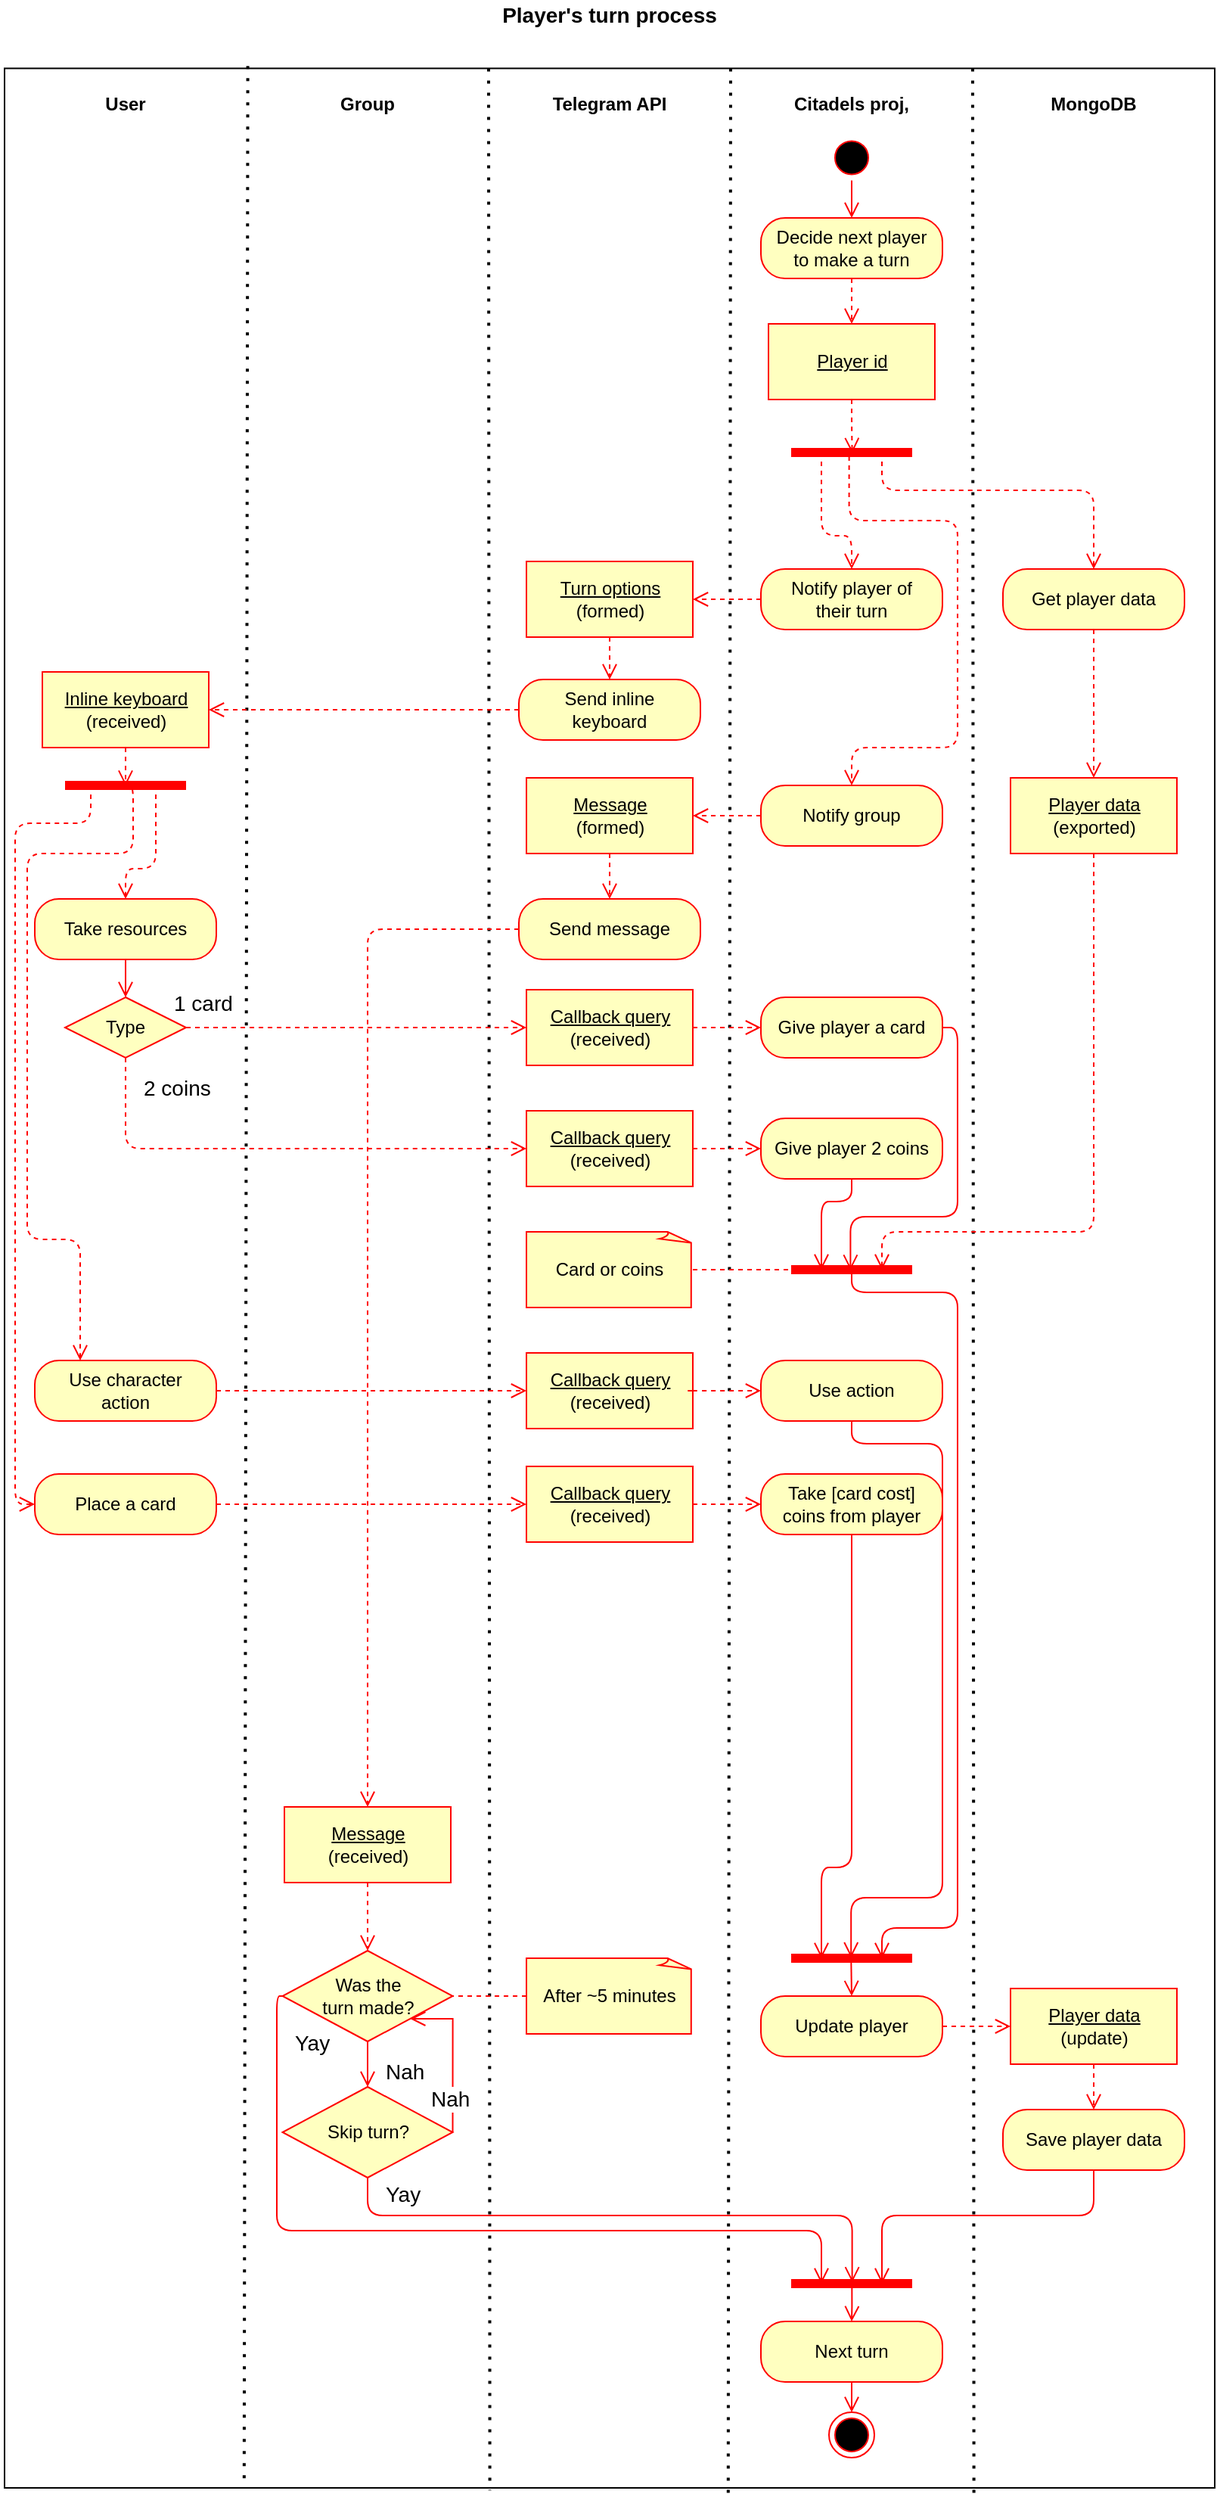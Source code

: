 <mxfile version="15.4.0" type="device"><diagram id="XYn8GyamFebdNLBhEeuZ" name="Page-1"><mxGraphModel dx="1221" dy="714" grid="1" gridSize="10" guides="1" tooltips="1" connect="1" arrows="1" fold="1" page="1" pageScale="1" pageWidth="850" pageHeight="1100" math="0" shadow="0"><root><mxCell id="0"/><mxCell id="1" parent="0"/><mxCell id="4CQZtMKLcSSLUndSGBCx-1" value="" style="rounded=0;whiteSpace=wrap;html=1;fillColor=none;" parent="1" vertex="1"><mxGeometry x="40" y="71.19" width="800" height="1598.81" as="geometry"/></mxCell><mxCell id="4CQZtMKLcSSLUndSGBCx-2" value="User" style="text;html=1;strokeColor=none;fillColor=none;align=center;verticalAlign=middle;whiteSpace=wrap;rounded=0;fontStyle=1" parent="1" vertex="1"><mxGeometry x="100" y="85.19" width="40" height="20" as="geometry"/></mxCell><mxCell id="4CQZtMKLcSSLUndSGBCx-3" value="Telegram API" style="text;html=1;strokeColor=none;fillColor=none;align=center;verticalAlign=middle;whiteSpace=wrap;rounded=0;fontStyle=1" parent="1" vertex="1"><mxGeometry x="390" y="85.19" width="100" height="20" as="geometry"/></mxCell><mxCell id="4CQZtMKLcSSLUndSGBCx-4" value="Citadels proj," style="text;html=1;strokeColor=none;fillColor=none;align=center;verticalAlign=middle;whiteSpace=wrap;rounded=0;fontStyle=1" parent="1" vertex="1"><mxGeometry x="550" y="85.19" width="100" height="20" as="geometry"/></mxCell><mxCell id="4CQZtMKLcSSLUndSGBCx-6" value="MongoDB" style="text;html=1;strokeColor=none;fillColor=none;align=center;verticalAlign=middle;whiteSpace=wrap;rounded=0;fontStyle=1" parent="1" vertex="1"><mxGeometry x="710" y="85.19" width="100" height="20" as="geometry"/></mxCell><mxCell id="4CQZtMKLcSSLUndSGBCx-19" value="" style="edgeStyle=orthogonalEdgeStyle;html=1;verticalAlign=bottom;endArrow=open;endSize=8;strokeColor=#ff0000;dashed=1;exitX=0.25;exitY=0.5;exitDx=0;exitDy=0;exitPerimeter=0;entryX=0.5;entryY=0;entryDx=0;entryDy=0;" parent="1" source="g_iCxPZqzNfZa68autfk-7" target="g_iCxPZqzNfZa68autfk-13" edge="1"><mxGeometry relative="1" as="geometry"><mxPoint x="599.68" y="387.5" as="targetPoint"/><Array as="points"><mxPoint x="580" y="380"/><mxPoint x="600" y="380"/></Array><mxPoint x="500" y="517.8" as="sourcePoint"/></mxGeometry></mxCell><mxCell id="4CQZtMKLcSSLUndSGBCx-7" value="" style="endArrow=none;dashed=1;html=1;dashPattern=1 3;strokeWidth=2;exitX=0.25;exitY=0;exitDx=0;exitDy=0;entryX=0.401;entryY=1.001;entryDx=0;entryDy=0;entryPerimeter=0;" parent="1" target="4CQZtMKLcSSLUndSGBCx-1" edge="1"><mxGeometry x="40" y="71.19" width="50" height="50" as="geometry"><mxPoint x="360.0" y="71.19" as="sourcePoint"/><mxPoint x="360" y="811.19" as="targetPoint"/></mxGeometry></mxCell><mxCell id="4CQZtMKLcSSLUndSGBCx-8" value="" style="endArrow=none;dashed=1;html=1;dashPattern=1 3;strokeWidth=2;exitX=0.5;exitY=0;exitDx=0;exitDy=0;entryX=0.598;entryY=1.002;entryDx=0;entryDy=0;entryPerimeter=0;" parent="1" target="4CQZtMKLcSSLUndSGBCx-1" edge="1"><mxGeometry x="40" y="71.19" width="50" height="50" as="geometry"><mxPoint x="520" y="71.19" as="sourcePoint"/><mxPoint x="520" y="811.19" as="targetPoint"/></mxGeometry></mxCell><mxCell id="4CQZtMKLcSSLUndSGBCx-9" value="" style="endArrow=none;dashed=1;html=1;dashPattern=1 3;strokeWidth=2;exitX=0.75;exitY=0;exitDx=0;exitDy=0;entryX=0.801;entryY=1.003;entryDx=0;entryDy=0;entryPerimeter=0;" parent="1" target="4CQZtMKLcSSLUndSGBCx-1" edge="1"><mxGeometry x="40" y="71.19" width="50" height="50" as="geometry"><mxPoint x="680" y="71.19" as="sourcePoint"/><mxPoint x="680" y="811.19" as="targetPoint"/></mxGeometry></mxCell><mxCell id="vP5M7XU3oPV4pcu7rKD7-60" value="" style="endArrow=none;dashed=1;html=1;dashPattern=1 3;strokeWidth=2;exitX=0.201;exitY=-0.001;exitDx=0;exitDy=0;exitPerimeter=0;entryX=0.198;entryY=1;entryDx=0;entryDy=0;entryPerimeter=0;" parent="1" source="4CQZtMKLcSSLUndSGBCx-1" target="4CQZtMKLcSSLUndSGBCx-1" edge="1"><mxGeometry x="-440" y="71.19" width="50" height="50" as="geometry"><mxPoint x="200" y="71.19" as="sourcePoint"/><mxPoint x="201" y="811.19" as="targetPoint"/></mxGeometry></mxCell><mxCell id="vP5M7XU3oPV4pcu7rKD7-61" value="Group" style="text;html=1;strokeColor=none;fillColor=none;align=center;verticalAlign=middle;whiteSpace=wrap;rounded=0;fontStyle=1" parent="1" vertex="1"><mxGeometry x="260" y="85.19" width="40" height="20" as="geometry"/></mxCell><mxCell id="vP5M7XU3oPV4pcu7rKD7-62" value="" style="ellipse;html=1;shape=startState;fillColor=#000000;strokeColor=#ff0000;" parent="1" vertex="1"><mxGeometry x="585" y="115.19" width="30" height="30" as="geometry"/></mxCell><mxCell id="vP5M7XU3oPV4pcu7rKD7-63" value="" style="edgeStyle=orthogonalEdgeStyle;html=1;verticalAlign=bottom;endArrow=open;endSize=8;strokeColor=#ff0000;entryX=0.5;entryY=0;entryDx=0;entryDy=0;" parent="1" source="vP5M7XU3oPV4pcu7rKD7-62" target="g_iCxPZqzNfZa68autfk-2" edge="1"><mxGeometry relative="1" as="geometry"><mxPoint x="600" y="180" as="targetPoint"/></mxGeometry></mxCell><mxCell id="vP5M7XU3oPV4pcu7rKD7-69" value="" style="edgeStyle=orthogonalEdgeStyle;html=1;verticalAlign=bottom;endArrow=open;endSize=8;strokeColor=#ff0000;exitX=0.75;exitY=0.5;exitDx=0;exitDy=0;dashed=1;exitPerimeter=0;entryX=0.5;entryY=0;entryDx=0;entryDy=0;" parent="1" source="g_iCxPZqzNfZa68autfk-7" target="g_iCxPZqzNfZa68autfk-10" edge="1"><mxGeometry relative="1" as="geometry"><mxPoint x="760" y="520" as="targetPoint"/><mxPoint x="350" y="399" as="sourcePoint"/><Array as="points"><mxPoint x="620" y="350"/><mxPoint x="760" y="350"/></Array></mxGeometry></mxCell><mxCell id="vP5M7XU3oPV4pcu7rKD7-101" value="&lt;u&gt;Turn options&lt;/u&gt;&lt;br&gt;(formed)" style="html=1;fillColor=#FFFFC0;strokeColor=#FF0000;" parent="1" vertex="1"><mxGeometry x="385" y="397" width="110" height="50" as="geometry"/></mxCell><mxCell id="vP5M7XU3oPV4pcu7rKD7-102" value="" style="edgeStyle=orthogonalEdgeStyle;html=1;verticalAlign=bottom;endArrow=open;endSize=8;strokeColor=#ff0000;dashed=1;exitX=0.5;exitY=1;exitDx=0;exitDy=0;entryX=0.5;entryY=0;entryDx=0;entryDy=0;" parent="1" source="vP5M7XU3oPV4pcu7rKD7-101" target="g_iCxPZqzNfZa68autfk-20" edge="1"><mxGeometry relative="1" as="geometry"><mxPoint x="440" y="480" as="targetPoint"/><mxPoint x="190" y="554" as="sourcePoint"/></mxGeometry></mxCell><mxCell id="g_iCxPZqzNfZa68autfk-1" value="Player's turn process" style="text;html=1;strokeColor=none;fillColor=none;align=center;verticalAlign=middle;whiteSpace=wrap;rounded=0;fontStyle=1;fontSize=14;" vertex="1" parent="1"><mxGeometry x="345" y="26" width="190" height="20" as="geometry"/></mxCell><mxCell id="g_iCxPZqzNfZa68autfk-2" value="Decide next player&lt;br&gt;to make a turn" style="rounded=1;whiteSpace=wrap;html=1;arcSize=40;fontColor=#000000;fillColor=#ffffc0;strokeColor=#ff0000;" vertex="1" parent="1"><mxGeometry x="540" y="170" width="120" height="40" as="geometry"/></mxCell><mxCell id="g_iCxPZqzNfZa68autfk-4" value="&lt;u&gt;Player id&lt;/u&gt;" style="html=1;fillColor=#FFFFC0;strokeColor=#FF0000;" vertex="1" parent="1"><mxGeometry x="545" y="240.0" width="110" height="50" as="geometry"/></mxCell><mxCell id="g_iCxPZqzNfZa68autfk-5" value="" style="edgeStyle=orthogonalEdgeStyle;html=1;verticalAlign=bottom;endArrow=open;endSize=8;strokeColor=#ff0000;dashed=1;exitX=0.5;exitY=1;exitDx=0;exitDy=0;entryX=0.5;entryY=0;entryDx=0;entryDy=0;" edge="1" parent="1" source="g_iCxPZqzNfZa68autfk-2" target="g_iCxPZqzNfZa68autfk-4"><mxGeometry relative="1" as="geometry"><mxPoint x="600" y="250" as="targetPoint"/><mxPoint x="450" y="482" as="sourcePoint"/></mxGeometry></mxCell><mxCell id="g_iCxPZqzNfZa68autfk-7" value="" style="shape=line;html=1;strokeWidth=6;strokeColor=#ff0000;" vertex="1" parent="1"><mxGeometry x="560" y="320" width="80" height="10" as="geometry"/></mxCell><mxCell id="g_iCxPZqzNfZa68autfk-8" value="" style="edgeStyle=orthogonalEdgeStyle;html=1;verticalAlign=bottom;endArrow=none;endSize=8;strokeColor=#ff0000;dashed=1;exitX=0.5;exitY=1;exitDx=0;exitDy=0;" edge="1" parent="1" source="g_iCxPZqzNfZa68autfk-4"><mxGeometry relative="1" as="geometry"><mxPoint x="600" y="300" as="targetPoint"/><mxPoint x="600" y="300" as="sourcePoint"/><Array as="points"/></mxGeometry></mxCell><mxCell id="g_iCxPZqzNfZa68autfk-9" value="" style="edgeStyle=orthogonalEdgeStyle;html=1;verticalAlign=bottom;endArrow=open;endSize=8;strokeColor=#ff0000;exitX=0.5;exitY=1;exitDx=0;exitDy=0;dashed=1;entryX=0.504;entryY=0.55;entryDx=0;entryDy=0;entryPerimeter=0;" edge="1" parent="1" source="g_iCxPZqzNfZa68autfk-4" target="g_iCxPZqzNfZa68autfk-7"><mxGeometry relative="1" as="geometry"><mxPoint x="600" y="330" as="targetPoint"/><mxPoint x="510" y="390" as="sourcePoint"/><Array as="points"/></mxGeometry></mxCell><mxCell id="g_iCxPZqzNfZa68autfk-10" value="Get player data" style="rounded=1;whiteSpace=wrap;html=1;arcSize=40;fontColor=#000000;fillColor=#ffffc0;strokeColor=#ff0000;" vertex="1" parent="1"><mxGeometry x="700" y="402" width="120" height="40" as="geometry"/></mxCell><mxCell id="g_iCxPZqzNfZa68autfk-11" value="&lt;u&gt;Player data&lt;/u&gt;&lt;br&gt;(exported)" style="html=1;fillColor=#FFFFC0;strokeColor=#FF0000;" vertex="1" parent="1"><mxGeometry x="705" y="540" width="110" height="50" as="geometry"/></mxCell><mxCell id="g_iCxPZqzNfZa68autfk-12" value="" style="edgeStyle=orthogonalEdgeStyle;html=1;verticalAlign=bottom;endArrow=open;endSize=8;strokeColor=#ff0000;entryX=0.5;entryY=0;entryDx=0;entryDy=0;exitX=0.5;exitY=1;exitDx=0;exitDy=0;dashed=1;" edge="1" parent="1" source="g_iCxPZqzNfZa68autfk-10" target="g_iCxPZqzNfZa68autfk-11"><mxGeometry relative="1" as="geometry"><mxPoint x="710" y="370" as="targetPoint"/><mxPoint x="630" y="345" as="sourcePoint"/><Array as="points"/></mxGeometry></mxCell><mxCell id="g_iCxPZqzNfZa68autfk-13" value="&lt;span&gt;Notify player of&lt;/span&gt;&lt;br&gt;&lt;span&gt;their turn&lt;/span&gt;" style="rounded=1;whiteSpace=wrap;html=1;arcSize=40;fontColor=#000000;fillColor=#ffffc0;strokeColor=#ff0000;" vertex="1" parent="1"><mxGeometry x="540" y="402" width="120" height="40" as="geometry"/></mxCell><mxCell id="g_iCxPZqzNfZa68autfk-16" value="" style="edgeStyle=orthogonalEdgeStyle;html=1;verticalAlign=bottom;endArrow=open;endSize=8;strokeColor=#ff0000;entryX=0.5;entryY=0;entryDx=0;entryDy=0;exitX=0.479;exitY=0.75;exitDx=0;exitDy=0;dashed=1;exitPerimeter=0;" edge="1" parent="1" source="g_iCxPZqzNfZa68autfk-7" target="g_iCxPZqzNfZa68autfk-18"><mxGeometry relative="1" as="geometry"><mxPoint x="700" y="470.0" as="targetPoint"/><mxPoint x="620" y="385.0" as="sourcePoint"/><Array as="points"><mxPoint x="598" y="370"/><mxPoint x="670" y="370"/><mxPoint x="670" y="520"/><mxPoint x="600" y="520"/></Array></mxGeometry></mxCell><mxCell id="g_iCxPZqzNfZa68autfk-18" value="Notify group" style="rounded=1;whiteSpace=wrap;html=1;arcSize=40;fontColor=#000000;fillColor=#ffffc0;strokeColor=#ff0000;" vertex="1" parent="1"><mxGeometry x="540" y="545" width="120" height="40" as="geometry"/></mxCell><mxCell id="g_iCxPZqzNfZa68autfk-19" value="" style="edgeStyle=orthogonalEdgeStyle;html=1;verticalAlign=bottom;endArrow=open;endSize=8;strokeColor=#ff0000;dashed=1;exitX=0;exitY=0.5;exitDx=0;exitDy=0;entryX=1;entryY=0.5;entryDx=0;entryDy=0;" edge="1" parent="1" source="g_iCxPZqzNfZa68autfk-13" target="vP5M7XU3oPV4pcu7rKD7-101"><mxGeometry relative="1" as="geometry"><mxPoint x="610" y="412" as="targetPoint"/><Array as="points"><mxPoint x="530" y="422"/><mxPoint x="530" y="422"/></Array><mxPoint x="590" y="335" as="sourcePoint"/></mxGeometry></mxCell><mxCell id="g_iCxPZqzNfZa68autfk-20" value="Send inline&lt;br&gt;keyboard" style="rounded=1;whiteSpace=wrap;html=1;arcSize=40;fontColor=#000000;fillColor=#ffffc0;strokeColor=#ff0000;" vertex="1" parent="1"><mxGeometry x="380" y="475" width="120" height="40" as="geometry"/></mxCell><mxCell id="g_iCxPZqzNfZa68autfk-21" value="&lt;u&gt;Inline keyboard&lt;/u&gt;&lt;br&gt;(received)" style="html=1;fillColor=#FFFFC0;strokeColor=#FF0000;" vertex="1" parent="1"><mxGeometry x="65" y="470" width="110" height="50" as="geometry"/></mxCell><mxCell id="g_iCxPZqzNfZa68autfk-22" value="" style="edgeStyle=orthogonalEdgeStyle;html=1;verticalAlign=bottom;endArrow=open;endSize=8;strokeColor=#ff0000;dashed=1;exitX=0;exitY=0.5;exitDx=0;exitDy=0;entryX=1;entryY=0.5;entryDx=0;entryDy=0;" edge="1" parent="1" source="g_iCxPZqzNfZa68autfk-20" target="g_iCxPZqzNfZa68autfk-21"><mxGeometry relative="1" as="geometry"><mxPoint x="450" y="490" as="targetPoint"/><mxPoint x="450" y="457" as="sourcePoint"/></mxGeometry></mxCell><mxCell id="g_iCxPZqzNfZa68autfk-23" value="Take resources" style="rounded=1;whiteSpace=wrap;html=1;arcSize=40;fontColor=#000000;fillColor=#ffffc0;strokeColor=#ff0000;" vertex="1" parent="1"><mxGeometry x="60" y="620" width="120" height="40" as="geometry"/></mxCell><mxCell id="g_iCxPZqzNfZa68autfk-25" value="" style="edgeStyle=orthogonalEdgeStyle;html=1;verticalAlign=bottom;endArrow=open;endSize=8;strokeColor=#ff0000;dashed=1;exitX=0.75;exitY=0.5;exitDx=0;exitDy=0;entryX=0.5;entryY=0;entryDx=0;entryDy=0;exitPerimeter=0;" edge="1" parent="1" source="g_iCxPZqzNfZa68autfk-83" target="g_iCxPZqzNfZa68autfk-23"><mxGeometry relative="1" as="geometry"><mxPoint x="450" y="490" as="targetPoint"/><mxPoint x="450" y="457" as="sourcePoint"/><Array as="points"><mxPoint x="140" y="600"/><mxPoint x="120" y="600"/></Array></mxGeometry></mxCell><mxCell id="g_iCxPZqzNfZa68autfk-27" value="Type" style="rhombus;whiteSpace=wrap;html=1;fillColor=#ffffc0;strokeColor=#ff0000;fontSize=12;" vertex="1" parent="1"><mxGeometry x="80" y="685" width="80" height="40" as="geometry"/></mxCell><mxCell id="g_iCxPZqzNfZa68autfk-28" value="1 card" style="edgeStyle=orthogonalEdgeStyle;html=1;align=left;verticalAlign=bottom;endArrow=open;endSize=8;strokeColor=#ff0000;rounded=1;fontSize=14;entryX=0;entryY=0.5;entryDx=0;entryDy=0;dashed=1;" edge="1" source="g_iCxPZqzNfZa68autfk-27" parent="1" target="g_iCxPZqzNfZa68autfk-61"><mxGeometry x="-1" y="11" relative="1" as="geometry"><mxPoint x="230" y="730" as="targetPoint"/><Array as="points"/><mxPoint x="-10" y="6" as="offset"/></mxGeometry></mxCell><mxCell id="g_iCxPZqzNfZa68autfk-29" value="2 coins" style="edgeStyle=orthogonalEdgeStyle;html=1;align=left;verticalAlign=top;endArrow=open;endSize=8;strokeColor=#ff0000;rounded=1;fontSize=14;entryX=0;entryY=0.5;entryDx=0;entryDy=0;dashed=1;" edge="1" source="g_iCxPZqzNfZa68autfk-27" parent="1" target="g_iCxPZqzNfZa68autfk-67"><mxGeometry x="-0.969" y="10" relative="1" as="geometry"><mxPoint x="140" y="810" as="targetPoint"/><Array as="points"><mxPoint x="120" y="785"/></Array><mxPoint as="offset"/></mxGeometry></mxCell><mxCell id="g_iCxPZqzNfZa68autfk-30" value="" style="edgeStyle=orthogonalEdgeStyle;html=1;align=left;verticalAlign=bottom;endArrow=open;endSize=8;strokeColor=#ff0000;rounded=0;fontSize=14;exitX=0.5;exitY=1;exitDx=0;exitDy=0;entryX=0.5;entryY=0;entryDx=0;entryDy=0;" edge="1" parent="1" source="g_iCxPZqzNfZa68autfk-23" target="g_iCxPZqzNfZa68autfk-27"><mxGeometry x="-1" relative="1" as="geometry"><mxPoint x="270" y="700.0" as="targetPoint"/><mxPoint x="170" y="700.0" as="sourcePoint"/></mxGeometry></mxCell><mxCell id="g_iCxPZqzNfZa68autfk-31" value="&lt;u&gt;Message&lt;/u&gt;&lt;br&gt;(formed)" style="html=1;fillColor=#FFFFC0;strokeColor=#FF0000;" vertex="1" parent="1"><mxGeometry x="385" y="540" width="110" height="50" as="geometry"/></mxCell><mxCell id="g_iCxPZqzNfZa68autfk-32" value="" style="edgeStyle=orthogonalEdgeStyle;html=1;verticalAlign=bottom;endArrow=open;endSize=8;strokeColor=#ff0000;dashed=1;exitX=0;exitY=0.5;exitDx=0;exitDy=0;entryX=1;entryY=0.5;entryDx=0;entryDy=0;" edge="1" parent="1" source="g_iCxPZqzNfZa68autfk-18" target="g_iCxPZqzNfZa68autfk-31"><mxGeometry relative="1" as="geometry"><mxPoint x="185" y="505.0" as="targetPoint"/><mxPoint x="390" y="505.0" as="sourcePoint"/></mxGeometry></mxCell><mxCell id="g_iCxPZqzNfZa68autfk-33" value="&lt;u&gt;Message&lt;/u&gt;&lt;br&gt;(received)" style="html=1;fillColor=#FFFFC0;strokeColor=#FF0000;" vertex="1" parent="1"><mxGeometry x="225" y="1220" width="110" height="50" as="geometry"/></mxCell><mxCell id="g_iCxPZqzNfZa68autfk-35" value="Send message" style="rounded=1;whiteSpace=wrap;html=1;arcSize=40;fontColor=#000000;fillColor=#ffffc0;strokeColor=#ff0000;" vertex="1" parent="1"><mxGeometry x="380" y="620" width="120" height="40" as="geometry"/></mxCell><mxCell id="g_iCxPZqzNfZa68autfk-36" value="" style="edgeStyle=orthogonalEdgeStyle;html=1;verticalAlign=bottom;endArrow=open;endSize=8;strokeColor=#ff0000;dashed=1;exitX=0;exitY=0.5;exitDx=0;exitDy=0;entryX=0.5;entryY=0;entryDx=0;entryDy=0;" edge="1" parent="1" source="g_iCxPZqzNfZa68autfk-35" target="g_iCxPZqzNfZa68autfk-33"><mxGeometry relative="1" as="geometry"><mxPoint x="505" y="995" as="targetPoint"/><mxPoint x="550" y="995" as="sourcePoint"/><Array as="points"><mxPoint x="280" y="640"/></Array></mxGeometry></mxCell><mxCell id="g_iCxPZqzNfZa68autfk-38" value="" style="edgeStyle=orthogonalEdgeStyle;html=1;verticalAlign=bottom;endArrow=open;endSize=8;strokeColor=#ff0000;dashed=1;exitX=0.5;exitY=1;exitDx=0;exitDy=0;entryX=0.5;entryY=0;entryDx=0;entryDy=0;" edge="1" parent="1" source="g_iCxPZqzNfZa68autfk-33" target="g_iCxPZqzNfZa68autfk-39"><mxGeometry relative="1" as="geometry"><mxPoint x="280" y="1305.0" as="targetPoint"/><mxPoint x="390" y="1110" as="sourcePoint"/></mxGeometry></mxCell><mxCell id="g_iCxPZqzNfZa68autfk-39" value="Was the&lt;br&gt;turn made?" style="rhombus;whiteSpace=wrap;html=1;fillColor=#ffffc0;strokeColor=#ff0000;fontSize=12;" vertex="1" parent="1"><mxGeometry x="223.75" y="1315" width="112.5" height="60" as="geometry"/></mxCell><mxCell id="g_iCxPZqzNfZa68autfk-41" value="Nah" style="edgeStyle=orthogonalEdgeStyle;html=1;align=left;verticalAlign=bottom;endArrow=open;endSize=8;strokeColor=#ff0000;rounded=0;fontSize=14;exitX=0.5;exitY=1;exitDx=0;exitDy=0;" edge="1" parent="1" source="g_iCxPZqzNfZa68autfk-39"><mxGeometry x="0.996" y="10" relative="1" as="geometry"><mxPoint x="280" y="1405" as="targetPoint"/><mxPoint x="170" y="1575.0" as="sourcePoint"/><Array as="points"><mxPoint x="280" y="1395"/><mxPoint x="280" y="1395"/></Array><mxPoint y="1" as="offset"/></mxGeometry></mxCell><mxCell id="g_iCxPZqzNfZa68autfk-42" value="After ~5 minutes" style="whiteSpace=wrap;html=1;shape=mxgraph.basic.document;rounded=0;shadow=0;fontSize=12;fillColor=#FFFFC0;strokeColor=#FF0000;" vertex="1" parent="1"><mxGeometry x="385" y="1320" width="110" height="50" as="geometry"/></mxCell><mxCell id="g_iCxPZqzNfZa68autfk-44" value="" style="edgeStyle=orthogonalEdgeStyle;html=1;verticalAlign=bottom;endArrow=none;endSize=8;strokeColor=#ff0000;dashed=1;exitX=0;exitY=0.5;exitDx=0;exitDy=0;entryX=1;entryY=0.5;entryDx=0;entryDy=0;exitPerimeter=0;endFill=0;" edge="1" parent="1" source="g_iCxPZqzNfZa68autfk-42" target="g_iCxPZqzNfZa68autfk-39"><mxGeometry relative="1" as="geometry"><mxPoint x="345" y="1255.0" as="targetPoint"/><mxPoint x="390" y="1255.0" as="sourcePoint"/></mxGeometry></mxCell><mxCell id="g_iCxPZqzNfZa68autfk-45" value="Next turn" style="rounded=1;whiteSpace=wrap;html=1;arcSize=40;fontColor=#000000;fillColor=#ffffc0;strokeColor=#ff0000;" vertex="1" parent="1"><mxGeometry x="540" y="1560" width="120" height="40" as="geometry"/></mxCell><mxCell id="g_iCxPZqzNfZa68autfk-46" value="" style="ellipse;html=1;shape=endState;fillColor=#000000;strokeColor=#ff0000;rounded=0;shadow=0;fontSize=12;" vertex="1" parent="1"><mxGeometry x="585" y="1620" width="30" height="30" as="geometry"/></mxCell><mxCell id="g_iCxPZqzNfZa68autfk-48" value="" style="edgeStyle=orthogonalEdgeStyle;html=1;align=left;verticalAlign=bottom;endArrow=open;endSize=8;strokeColor=#ff0000;rounded=0;fontSize=14;exitX=0.5;exitY=1;exitDx=0;exitDy=0;entryX=0.5;entryY=0;entryDx=0;entryDy=0;" edge="1" parent="1" source="g_iCxPZqzNfZa68autfk-45" target="g_iCxPZqzNfZa68autfk-46"><mxGeometry x="-1" relative="1" as="geometry"><mxPoint x="130" y="1350.0" as="targetPoint"/><mxPoint x="130" y="1010.0" as="sourcePoint"/></mxGeometry></mxCell><mxCell id="g_iCxPZqzNfZa68autfk-49" value="Yay" style="edgeStyle=orthogonalEdgeStyle;html=1;align=left;verticalAlign=bottom;endArrow=open;endSize=8;strokeColor=#ff0000;rounded=1;fontSize=14;exitX=0;exitY=0.5;exitDx=0;exitDy=0;entryX=0.25;entryY=0.5;entryDx=0;entryDy=0;entryPerimeter=0;" edge="1" parent="1" source="g_iCxPZqzNfZa68autfk-39" target="g_iCxPZqzNfZa68autfk-54"><mxGeometry x="-0.836" y="10" relative="1" as="geometry"><mxPoint x="600.16" y="1729.87" as="targetPoint"/><mxPoint x="290" y="1385" as="sourcePoint"/><Array as="points"><mxPoint x="220" y="1345"/><mxPoint x="220" y="1500"/><mxPoint x="580" y="1500"/></Array><mxPoint as="offset"/></mxGeometry></mxCell><mxCell id="g_iCxPZqzNfZa68autfk-50" value="Skip turn?" style="rhombus;whiteSpace=wrap;html=1;fillColor=#ffffc0;strokeColor=#ff0000;fontSize=12;" vertex="1" parent="1"><mxGeometry x="223.75" y="1405" width="112.5" height="60" as="geometry"/></mxCell><mxCell id="g_iCxPZqzNfZa68autfk-52" value="Nah" style="edgeStyle=orthogonalEdgeStyle;html=1;align=left;verticalAlign=bottom;endArrow=open;endSize=8;strokeColor=#ff0000;rounded=0;fontSize=14;entryX=1;entryY=1;entryDx=0;entryDy=0;exitX=1;exitY=0.5;exitDx=0;exitDy=0;" edge="1" parent="1" source="g_iCxPZqzNfZa68autfk-50" target="g_iCxPZqzNfZa68autfk-39"><mxGeometry x="-0.806" y="16" relative="1" as="geometry"><mxPoint x="410" y="1455.0" as="targetPoint"/><mxPoint x="410" y="1505" as="sourcePoint"/><Array as="points"><mxPoint x="336" y="1360"/></Array><mxPoint y="-1" as="offset"/></mxGeometry></mxCell><mxCell id="g_iCxPZqzNfZa68autfk-53" value="Yay" style="edgeStyle=orthogonalEdgeStyle;html=1;align=left;verticalAlign=bottom;endArrow=open;endSize=8;strokeColor=#ff0000;rounded=1;fontSize=14;entryX=0.504;entryY=0.417;entryDx=0;entryDy=0;entryPerimeter=0;" edge="1" parent="1" target="g_iCxPZqzNfZa68autfk-54"><mxGeometry x="-0.89" y="10" relative="1" as="geometry"><mxPoint x="620" y="1730" as="targetPoint"/><mxPoint x="280" y="1465" as="sourcePoint"/><Array as="points"><mxPoint x="280" y="1490"/><mxPoint x="600" y="1490"/></Array><mxPoint as="offset"/></mxGeometry></mxCell><mxCell id="g_iCxPZqzNfZa68autfk-54" value="" style="shape=line;html=1;strokeWidth=6;strokeColor=#ff0000;" vertex="1" parent="1"><mxGeometry x="560" y="1530" width="80" height="10" as="geometry"/></mxCell><mxCell id="g_iCxPZqzNfZa68autfk-55" value="" style="edgeStyle=orthogonalEdgeStyle;html=1;align=left;verticalAlign=bottom;endArrow=open;endSize=8;strokeColor=#ff0000;rounded=0;fontSize=14;exitX=0.502;exitY=0.46;exitDx=0;exitDy=0;exitPerimeter=0;entryX=0.5;entryY=0;entryDx=0;entryDy=0;" edge="1" parent="1" source="g_iCxPZqzNfZa68autfk-54" target="g_iCxPZqzNfZa68autfk-45"><mxGeometry x="-1" relative="1" as="geometry"><mxPoint x="610" y="1630" as="targetPoint"/><mxPoint x="610" y="1600" as="sourcePoint"/></mxGeometry></mxCell><mxCell id="g_iCxPZqzNfZa68autfk-56" value="" style="edgeStyle=orthogonalEdgeStyle;html=1;verticalAlign=bottom;endArrow=open;endSize=8;strokeColor=#ff0000;dashed=1;entryX=0.5;entryY=0;entryDx=0;entryDy=0;exitX=0.5;exitY=1;exitDx=0;exitDy=0;startArrow=none;" edge="1" parent="1" source="g_iCxPZqzNfZa68autfk-31" target="g_iCxPZqzNfZa68autfk-35"><mxGeometry relative="1" as="geometry"><mxPoint x="345" y="1070" as="targetPoint"/><mxPoint x="390" y="1030" as="sourcePoint"/><Array as="points"/></mxGeometry></mxCell><mxCell id="g_iCxPZqzNfZa68autfk-58" value="" style="edgeStyle=orthogonalEdgeStyle;html=1;verticalAlign=bottom;endArrow=open;endSize=8;strokeColor=#ff0000;exitX=0.5;exitY=1;exitDx=0;exitDy=0;dashed=1;entryX=0.75;entryY=0.5;entryDx=0;entryDy=0;entryPerimeter=0;" edge="1" parent="1" source="g_iCxPZqzNfZa68autfk-11" target="g_iCxPZqzNfZa68autfk-65"><mxGeometry relative="1" as="geometry"><mxPoint x="780" y="720" as="targetPoint"/><mxPoint x="710" y="655" as="sourcePoint"/><Array as="points"><mxPoint x="760" y="840"/><mxPoint x="620" y="840"/></Array></mxGeometry></mxCell><mxCell id="g_iCxPZqzNfZa68autfk-59" value="Give player a card" style="rounded=1;whiteSpace=wrap;html=1;arcSize=40;fontColor=#000000;fillColor=#ffffc0;strokeColor=#ff0000;" vertex="1" parent="1"><mxGeometry x="540" y="685" width="120" height="40" as="geometry"/></mxCell><mxCell id="g_iCxPZqzNfZa68autfk-61" value="&lt;u&gt;Callback query&lt;/u&gt;&lt;br&gt;(received)" style="html=1;fillColor=#FFFFC0;strokeColor=#FF0000;" vertex="1" parent="1"><mxGeometry x="385" y="680" width="110" height="50" as="geometry"/></mxCell><mxCell id="g_iCxPZqzNfZa68autfk-63" style="edgeStyle=orthogonalEdgeStyle;rounded=0;orthogonalLoop=1;jettySize=auto;html=1;exitX=0.5;exitY=1;exitDx=0;exitDy=0;fontSize=12;endArrow=none;endFill=0;" edge="1" parent="1" source="g_iCxPZqzNfZa68autfk-61" target="g_iCxPZqzNfZa68autfk-61"><mxGeometry relative="1" as="geometry"/></mxCell><mxCell id="g_iCxPZqzNfZa68autfk-64" value="" style="edgeStyle=orthogonalEdgeStyle;html=1;verticalAlign=bottom;endArrow=open;endSize=8;strokeColor=#ff0000;dashed=1;exitX=1;exitY=0.5;exitDx=0;exitDy=0;entryX=0;entryY=0.5;entryDx=0;entryDy=0;" edge="1" parent="1" source="g_iCxPZqzNfZa68autfk-61" target="g_iCxPZqzNfZa68autfk-59"><mxGeometry relative="1" as="geometry"><mxPoint x="505" y="635" as="targetPoint"/><mxPoint x="550" y="635" as="sourcePoint"/></mxGeometry></mxCell><mxCell id="g_iCxPZqzNfZa68autfk-65" value="" style="shape=line;html=1;strokeWidth=6;strokeColor=#ff0000;" vertex="1" parent="1"><mxGeometry x="560" y="860" width="80" height="10" as="geometry"/></mxCell><mxCell id="g_iCxPZqzNfZa68autfk-66" value="" style="edgeStyle=orthogonalEdgeStyle;html=1;verticalAlign=bottom;endArrow=open;endSize=8;strokeColor=#FF0000;exitX=1;exitY=0.5;exitDx=0;exitDy=0;entryX=0.49;entryY=0.529;entryDx=0;entryDy=0;entryPerimeter=0;" edge="1" parent="1" source="g_iCxPZqzNfZa68autfk-59" target="g_iCxPZqzNfZa68autfk-65"><mxGeometry relative="1" as="geometry"><mxPoint x="620" y="835" as="targetPoint"/><mxPoint x="505" y="715" as="sourcePoint"/><Array as="points"><mxPoint x="670" y="705"/><mxPoint x="670" y="830"/><mxPoint x="599" y="830"/></Array></mxGeometry></mxCell><mxCell id="g_iCxPZqzNfZa68autfk-67" value="&lt;u&gt;Callback query&lt;/u&gt;&lt;br&gt;(received)" style="html=1;fillColor=#FFFFC0;strokeColor=#FF0000;" vertex="1" parent="1"><mxGeometry x="385" y="760" width="110" height="50" as="geometry"/></mxCell><mxCell id="g_iCxPZqzNfZa68autfk-68" value="Give player 2 coins" style="rounded=1;whiteSpace=wrap;html=1;arcSize=40;fontColor=#000000;fillColor=#ffffc0;strokeColor=#ff0000;" vertex="1" parent="1"><mxGeometry x="540" y="765" width="120" height="40" as="geometry"/></mxCell><mxCell id="g_iCxPZqzNfZa68autfk-69" value="" style="edgeStyle=orthogonalEdgeStyle;html=1;verticalAlign=bottom;endArrow=open;endSize=8;strokeColor=#ff0000;dashed=1;exitX=1;exitY=0.5;exitDx=0;exitDy=0;entryX=0;entryY=0.5;entryDx=0;entryDy=0;" edge="1" parent="1" source="g_iCxPZqzNfZa68autfk-67" target="g_iCxPZqzNfZa68autfk-68"><mxGeometry relative="1" as="geometry"><mxPoint x="550" y="715.0" as="targetPoint"/><mxPoint x="505" y="715.0" as="sourcePoint"/></mxGeometry></mxCell><mxCell id="g_iCxPZqzNfZa68autfk-70" value="" style="edgeStyle=orthogonalEdgeStyle;html=1;verticalAlign=bottom;endArrow=open;endSize=8;strokeColor=#FF0000;exitX=0.5;exitY=1;exitDx=0;exitDy=0;entryX=0.25;entryY=0.5;entryDx=0;entryDy=0;entryPerimeter=0;" edge="1" parent="1" source="g_iCxPZqzNfZa68autfk-68" target="g_iCxPZqzNfZa68autfk-65"><mxGeometry relative="1" as="geometry"><mxPoint x="770.4" y="855.0" as="targetPoint"/><mxPoint x="670" y="715.0" as="sourcePoint"/><Array as="points"><mxPoint x="600" y="820"/><mxPoint x="580" y="820"/></Array></mxGeometry></mxCell><mxCell id="g_iCxPZqzNfZa68autfk-71" value="Card or coins" style="whiteSpace=wrap;html=1;shape=mxgraph.basic.document;rounded=0;shadow=0;fontSize=12;fillColor=#FFFFC0;strokeColor=#FF0000;" vertex="1" parent="1"><mxGeometry x="385" y="840" width="110" height="50" as="geometry"/></mxCell><mxCell id="g_iCxPZqzNfZa68autfk-73" value="Update player" style="rounded=1;whiteSpace=wrap;html=1;arcSize=40;fontColor=#000000;fillColor=#ffffc0;strokeColor=#ff0000;" vertex="1" parent="1"><mxGeometry x="540" y="1345" width="120" height="40" as="geometry"/></mxCell><mxCell id="g_iCxPZqzNfZa68autfk-74" value="" style="edgeStyle=orthogonalEdgeStyle;html=1;verticalAlign=bottom;endArrow=open;endSize=8;strokeColor=#FF0000;entryX=0.75;entryY=0.5;entryDx=0;entryDy=0;entryPerimeter=0;" edge="1" parent="1" target="g_iCxPZqzNfZa68autfk-90"><mxGeometry relative="1" as="geometry"><mxPoint x="630" y="845" as="targetPoint"/><mxPoint x="600" y="865" as="sourcePoint"/><Array as="points"><mxPoint x="600" y="880"/><mxPoint x="670" y="880"/><mxPoint x="670" y="1300"/><mxPoint x="620" y="1300"/></Array></mxGeometry></mxCell><mxCell id="g_iCxPZqzNfZa68autfk-75" value="" style="edgeStyle=orthogonalEdgeStyle;html=1;verticalAlign=bottom;endArrow=none;endSize=8;strokeColor=#ff0000;dashed=1;exitX=1;exitY=0.5;exitDx=0;exitDy=0;entryX=0;entryY=0.5;entryDx=0;entryDy=0;exitPerimeter=0;entryPerimeter=0;endFill=0;" edge="1" parent="1" source="g_iCxPZqzNfZa68autfk-71" target="g_iCxPZqzNfZa68autfk-65"><mxGeometry relative="1" as="geometry"><mxPoint x="550" y="795.0" as="targetPoint"/><mxPoint x="505" y="795.0" as="sourcePoint"/></mxGeometry></mxCell><mxCell id="g_iCxPZqzNfZa68autfk-76" value="&lt;u&gt;Player data&lt;/u&gt;&lt;br&gt;(update)" style="html=1;fillColor=#FFFFC0;strokeColor=#FF0000;" vertex="1" parent="1"><mxGeometry x="705" y="1340" width="110" height="50" as="geometry"/></mxCell><mxCell id="g_iCxPZqzNfZa68autfk-77" value="" style="edgeStyle=orthogonalEdgeStyle;html=1;verticalAlign=bottom;endArrow=open;endSize=8;strokeColor=#ff0000;exitX=1;exitY=0.5;exitDx=0;exitDy=0;dashed=1;entryX=0;entryY=0.5;entryDx=0;entryDy=0;" edge="1" parent="1" source="g_iCxPZqzNfZa68autfk-73" target="g_iCxPZqzNfZa68autfk-76"><mxGeometry relative="1" as="geometry"><mxPoint x="630" y="1305.0" as="targetPoint"/><mxPoint x="770" y="1090.0" as="sourcePoint"/><Array as="points"><mxPoint x="700" y="1365"/><mxPoint x="700" y="1365"/></Array></mxGeometry></mxCell><mxCell id="g_iCxPZqzNfZa68autfk-78" value="Save player data" style="rounded=1;whiteSpace=wrap;html=1;arcSize=40;fontColor=#000000;fillColor=#ffffc0;strokeColor=#ff0000;" vertex="1" parent="1"><mxGeometry x="700" y="1420" width="120" height="40" as="geometry"/></mxCell><mxCell id="g_iCxPZqzNfZa68autfk-80" value="" style="edgeStyle=orthogonalEdgeStyle;html=1;verticalAlign=bottom;endArrow=open;endSize=8;strokeColor=#ff0000;entryX=0.5;entryY=0;entryDx=0;entryDy=0;exitX=0.5;exitY=1;exitDx=0;exitDy=0;dashed=1;" edge="1" parent="1" source="g_iCxPZqzNfZa68autfk-76" target="g_iCxPZqzNfZa68autfk-78"><mxGeometry relative="1" as="geometry"><mxPoint x="770" y="1040.0" as="targetPoint"/><mxPoint x="770" y="942" as="sourcePoint"/><Array as="points"/></mxGeometry></mxCell><mxCell id="g_iCxPZqzNfZa68autfk-82" value="Use character &lt;br&gt;action" style="rounded=1;whiteSpace=wrap;html=1;arcSize=40;fontColor=#000000;fillColor=#ffffc0;strokeColor=#ff0000;" vertex="1" parent="1"><mxGeometry x="60" y="925" width="120" height="40" as="geometry"/></mxCell><mxCell id="g_iCxPZqzNfZa68autfk-83" value="" style="shape=line;html=1;strokeWidth=6;strokeColor=#ff0000;" vertex="1" parent="1"><mxGeometry x="80" y="540" width="80" height="10" as="geometry"/></mxCell><mxCell id="g_iCxPZqzNfZa68autfk-84" value="" style="edgeStyle=orthogonalEdgeStyle;html=1;verticalAlign=bottom;endArrow=open;endSize=8;strokeColor=#ff0000;dashed=1;exitX=0.5;exitY=1;exitDx=0;exitDy=0;entryX=0.495;entryY=0.527;entryDx=0;entryDy=0;entryPerimeter=0;" edge="1" parent="1" source="g_iCxPZqzNfZa68autfk-21" target="g_iCxPZqzNfZa68autfk-83"><mxGeometry relative="1" as="geometry"><mxPoint x="130" y="590" as="targetPoint"/><mxPoint x="150" y="555" as="sourcePoint"/><Array as="points"><mxPoint x="120" y="545"/></Array></mxGeometry></mxCell><mxCell id="g_iCxPZqzNfZa68autfk-85" value="" style="edgeStyle=orthogonalEdgeStyle;html=1;verticalAlign=bottom;endArrow=open;endSize=8;strokeColor=#ff0000;dashed=1;entryX=0.25;entryY=0;entryDx=0;entryDy=0;exitX=0.503;exitY=0.483;exitDx=0;exitDy=0;exitPerimeter=0;" edge="1" parent="1" source="g_iCxPZqzNfZa68autfk-83" target="g_iCxPZqzNfZa68autfk-82"><mxGeometry relative="1" as="geometry"><mxPoint x="125" y="845.0" as="targetPoint"/><mxPoint x="125" y="548" as="sourcePoint"/><Array as="points"><mxPoint x="125" y="545"/><mxPoint x="125" y="590"/><mxPoint x="55" y="590"/><mxPoint x="55" y="845"/><mxPoint x="90" y="845"/></Array></mxGeometry></mxCell><mxCell id="g_iCxPZqzNfZa68autfk-86" value="&lt;u&gt;Callback query&lt;/u&gt;&lt;br&gt;(received)" style="html=1;fillColor=#FFFFC0;strokeColor=#FF0000;" vertex="1" parent="1"><mxGeometry x="385" y="920" width="110" height="50" as="geometry"/></mxCell><mxCell id="g_iCxPZqzNfZa68autfk-87" value="" style="edgeStyle=orthogonalEdgeStyle;html=1;verticalAlign=bottom;endArrow=open;endSize=8;strokeColor=#ff0000;dashed=1;exitX=1;exitY=0.5;exitDx=0;exitDy=0;entryX=0;entryY=0.5;entryDx=0;entryDy=0;" edge="1" parent="1" source="g_iCxPZqzNfZa68autfk-82" target="g_iCxPZqzNfZa68autfk-86"><mxGeometry relative="1" as="geometry"><mxPoint x="130" y="855.0" as="targetPoint"/><mxPoint x="130.16" y="558.35" as="sourcePoint"/><Array as="points"><mxPoint x="200" y="945"/><mxPoint x="200" y="945"/></Array></mxGeometry></mxCell><mxCell id="g_iCxPZqzNfZa68autfk-88" value="Use action" style="rounded=1;whiteSpace=wrap;html=1;arcSize=40;fontColor=#000000;fillColor=#ffffc0;strokeColor=#ff0000;" vertex="1" parent="1"><mxGeometry x="540" y="925" width="120" height="40" as="geometry"/></mxCell><mxCell id="g_iCxPZqzNfZa68autfk-89" value="" style="edgeStyle=orthogonalEdgeStyle;html=1;verticalAlign=bottom;endArrow=open;endSize=8;strokeColor=#ff0000;dashed=1;exitX=1;exitY=0.5;exitDx=0;exitDy=0;entryX=0;entryY=0.5;entryDx=0;entryDy=0;" edge="1" parent="1" source="g_iCxPZqzNfZa68autfk-86" target="g_iCxPZqzNfZa68autfk-88"><mxGeometry relative="1" as="geometry"><mxPoint x="450" y="930" as="targetPoint"/><mxPoint x="130" y="830" as="sourcePoint"/><Array as="points"><mxPoint x="490" y="945"/><mxPoint x="490" y="945"/></Array></mxGeometry></mxCell><mxCell id="g_iCxPZqzNfZa68autfk-90" value="" style="shape=line;html=1;strokeWidth=6;strokeColor=#ff0000;" vertex="1" parent="1"><mxGeometry x="560" y="1315" width="80" height="10" as="geometry"/></mxCell><mxCell id="g_iCxPZqzNfZa68autfk-91" value="" style="edgeStyle=orthogonalEdgeStyle;html=1;verticalAlign=bottom;endArrow=open;endSize=8;strokeColor=#FF0000;entryX=0.5;entryY=0;entryDx=0;entryDy=0;exitX=0.495;exitY=0.3;exitDx=0;exitDy=0;exitPerimeter=0;" edge="1" parent="1" source="g_iCxPZqzNfZa68autfk-90" target="g_iCxPZqzNfZa68autfk-73"><mxGeometry relative="1" as="geometry"><mxPoint x="630" y="1330" as="targetPoint"/><mxPoint x="610" y="875" as="sourcePoint"/><Array as="points"><mxPoint x="600" y="1318"/></Array></mxGeometry></mxCell><mxCell id="g_iCxPZqzNfZa68autfk-92" value="" style="edgeStyle=orthogonalEdgeStyle;html=1;verticalAlign=bottom;endArrow=open;endSize=8;strokeColor=#FF0000;entryX=0.495;entryY=0.46;entryDx=0;entryDy=0;entryPerimeter=0;exitX=0.5;exitY=1;exitDx=0;exitDy=0;" edge="1" parent="1" source="g_iCxPZqzNfZa68autfk-88" target="g_iCxPZqzNfZa68autfk-90"><mxGeometry relative="1" as="geometry"><mxPoint x="630" y="1330" as="targetPoint"/><mxPoint x="610" y="875" as="sourcePoint"/><Array as="points"><mxPoint x="600" y="980"/><mxPoint x="660" y="980"/><mxPoint x="660" y="1280"/><mxPoint x="600" y="1280"/></Array></mxGeometry></mxCell><mxCell id="g_iCxPZqzNfZa68autfk-93" value="Place a card" style="rounded=1;whiteSpace=wrap;html=1;arcSize=40;fontColor=#000000;fillColor=#ffffc0;strokeColor=#ff0000;" vertex="1" parent="1"><mxGeometry x="60" y="1000" width="120" height="40" as="geometry"/></mxCell><mxCell id="g_iCxPZqzNfZa68autfk-94" value="" style="edgeStyle=orthogonalEdgeStyle;html=1;verticalAlign=bottom;endArrow=open;endSize=8;strokeColor=#ff0000;dashed=1;exitX=0.25;exitY=0.5;exitDx=0;exitDy=0;entryX=0;entryY=0.5;entryDx=0;entryDy=0;exitPerimeter=0;" edge="1" parent="1" target="g_iCxPZqzNfZa68autfk-93"><mxGeometry relative="1" as="geometry"><mxPoint x="127" y="855.0" as="targetPoint"/><mxPoint x="97" y="545.0" as="sourcePoint"/><Array as="points"><mxPoint x="97" y="570"/><mxPoint x="47" y="570"/><mxPoint x="47" y="1020"/></Array></mxGeometry></mxCell><mxCell id="g_iCxPZqzNfZa68autfk-96" value="&lt;u&gt;Callback query&lt;/u&gt;&lt;br&gt;(received)" style="html=1;fillColor=#FFFFC0;strokeColor=#FF0000;" vertex="1" parent="1"><mxGeometry x="385" y="995" width="110" height="50" as="geometry"/></mxCell><mxCell id="g_iCxPZqzNfZa68autfk-97" value="" style="edgeStyle=orthogonalEdgeStyle;html=1;verticalAlign=bottom;endArrow=open;endSize=8;strokeColor=#ff0000;dashed=1;exitX=1;exitY=0.5;exitDx=0;exitDy=0;entryX=0;entryY=0.5;entryDx=0;entryDy=0;" edge="1" parent="1" source="g_iCxPZqzNfZa68autfk-93" target="g_iCxPZqzNfZa68autfk-96"><mxGeometry relative="1" as="geometry"><mxPoint x="395" y="955.0" as="targetPoint"/><mxPoint x="190" y="955.0" as="sourcePoint"/><Array as="points"><mxPoint x="270" y="1020"/><mxPoint x="270" y="1020"/></Array></mxGeometry></mxCell><mxCell id="g_iCxPZqzNfZa68autfk-98" value="Take [card cost]&lt;br&gt;coins from player" style="rounded=1;whiteSpace=wrap;html=1;arcSize=40;fontColor=#000000;fillColor=#ffffc0;strokeColor=#ff0000;" vertex="1" parent="1"><mxGeometry x="540" y="1000" width="120" height="40" as="geometry"/></mxCell><mxCell id="g_iCxPZqzNfZa68autfk-99" value="" style="edgeStyle=orthogonalEdgeStyle;html=1;verticalAlign=bottom;endArrow=open;endSize=8;strokeColor=#FF0000;entryX=0.25;entryY=0.5;entryDx=0;entryDy=0;entryPerimeter=0;exitX=0.5;exitY=1;exitDx=0;exitDy=0;" edge="1" parent="1" source="g_iCxPZqzNfZa68autfk-98" target="g_iCxPZqzNfZa68autfk-90"><mxGeometry relative="1" as="geometry"><mxPoint x="609.6" y="1329.6" as="targetPoint"/><mxPoint x="610" y="975" as="sourcePoint"/><Array as="points"><mxPoint x="600" y="1260"/><mxPoint x="580" y="1260"/></Array></mxGeometry></mxCell><mxCell id="g_iCxPZqzNfZa68autfk-100" value="" style="edgeStyle=orthogonalEdgeStyle;html=1;verticalAlign=bottom;endArrow=open;endSize=8;strokeColor=#ff0000;dashed=1;exitX=1;exitY=0.5;exitDx=0;exitDy=0;entryX=0;entryY=0.5;entryDx=0;entryDy=0;" edge="1" parent="1" source="g_iCxPZqzNfZa68autfk-96" target="g_iCxPZqzNfZa68autfk-98"><mxGeometry relative="1" as="geometry"><mxPoint x="550" y="955" as="targetPoint"/><mxPoint x="505" y="955" as="sourcePoint"/><Array as="points"><mxPoint x="520" y="1020"/><mxPoint x="520" y="1020"/></Array></mxGeometry></mxCell><mxCell id="g_iCxPZqzNfZa68autfk-101" value="" style="edgeStyle=orthogonalEdgeStyle;html=1;verticalAlign=bottom;endArrow=open;endSize=8;strokeColor=#FF0000;entryX=0.75;entryY=0.5;entryDx=0;entryDy=0;entryPerimeter=0;exitX=0.5;exitY=1;exitDx=0;exitDy=0;" edge="1" parent="1" source="g_iCxPZqzNfZa68autfk-78" target="g_iCxPZqzNfZa68autfk-54"><mxGeometry relative="1" as="geometry"><mxPoint x="590" y="1330" as="targetPoint"/><mxPoint x="610" y="1050" as="sourcePoint"/><Array as="points"><mxPoint x="760" y="1490"/><mxPoint x="620" y="1490"/></Array></mxGeometry></mxCell></root></mxGraphModel></diagram></mxfile>